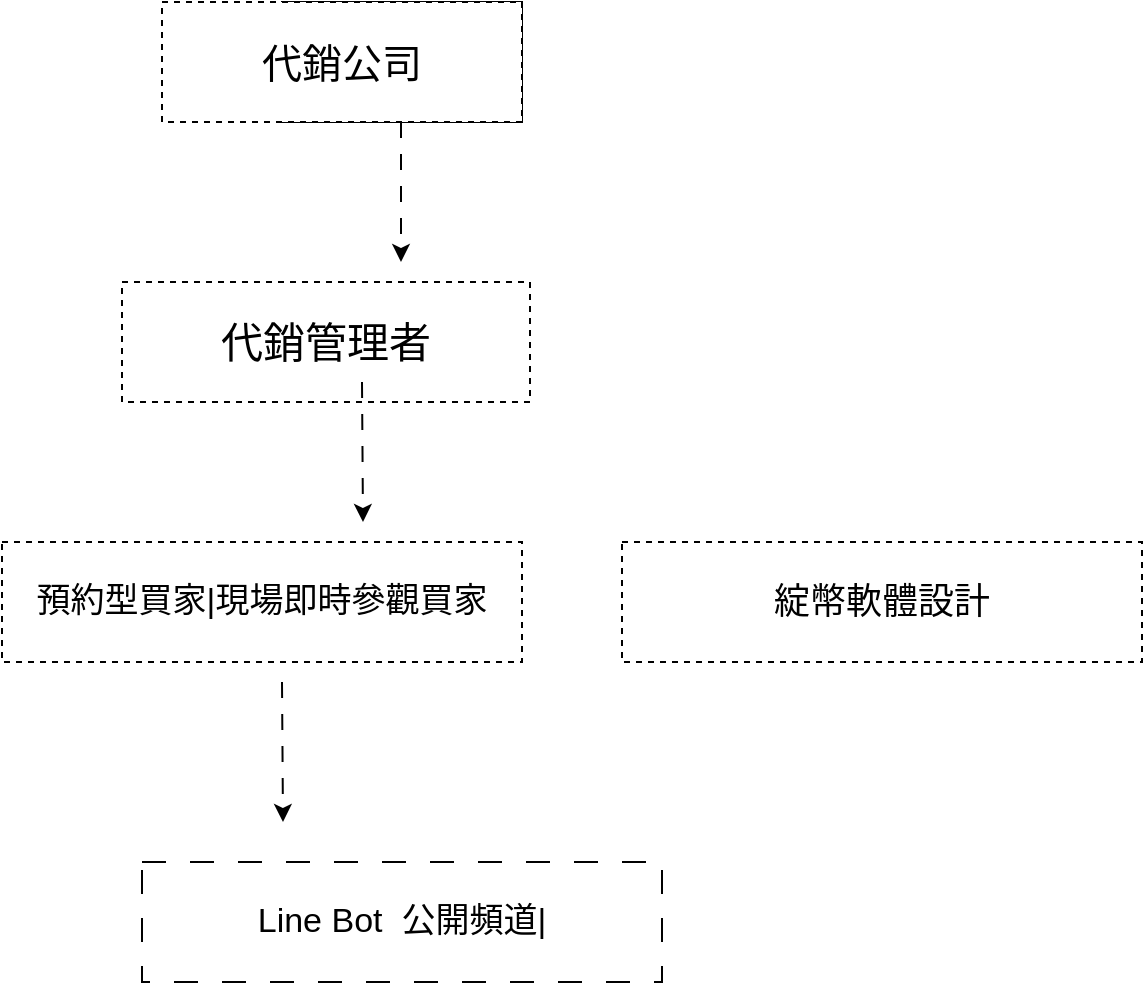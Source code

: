 <mxfile version="24.2.7" type="embed">
    <diagram id="8YR5QQaOLXZEinUU1bNh" name="第1頁">
        <mxGraphModel dx="1130" dy="573" grid="1" gridSize="10" guides="1" tooltips="1" connect="1" arrows="1" fold="1" page="1" pageScale="1" pageWidth="827" pageHeight="1169" math="0" shadow="0">
            <root>
                <mxCell id="0"/>
                <mxCell id="1" parent="0"/>
                <mxCell id="2" value="" style="rounded=0;whiteSpace=wrap;html=1;" vertex="1" parent="1">
                    <mxGeometry x="350" y="170" width="120" height="60" as="geometry"/>
                </mxCell>
                <mxCell id="3" value="&lt;font style=&quot;font-size: 20px;&quot;&gt;代銷公司&lt;/font&gt;" style="rounded=0;whiteSpace=wrap;html=1;dashed=1;" vertex="1" parent="1">
                    <mxGeometry x="290" y="170" width="180" height="60" as="geometry"/>
                </mxCell>
                <mxCell id="4" value="" style="endArrow=classic;html=1;dashed=1;dashPattern=8 8;" edge="1" parent="1">
                    <mxGeometry width="50" height="50" relative="1" as="geometry">
                        <mxPoint x="409.5" y="230" as="sourcePoint"/>
                        <mxPoint x="409.5" y="300" as="targetPoint"/>
                    </mxGeometry>
                </mxCell>
                <mxCell id="5" value="&lt;font style=&quot;font-size: 21px;&quot;&gt;代銷管理者&lt;/font&gt;" style="rounded=0;whiteSpace=wrap;html=1;dashed=1;" vertex="1" parent="1">
                    <mxGeometry x="270" y="310" width="204" height="60" as="geometry"/>
                </mxCell>
                <mxCell id="6" value="&lt;font style=&quot;font-size: 17px;&quot;&gt;預約型買家|現場即時參觀買家&lt;/font&gt;" style="rounded=0;whiteSpace=wrap;html=1;dashed=1;fillColor=default;strokeColor=#000000;" vertex="1" parent="1">
                    <mxGeometry x="210" y="440" width="260" height="60" as="geometry"/>
                </mxCell>
                <mxCell id="7" value="" style="endArrow=classic;html=1;dashed=1;dashPattern=8 8;" edge="1" parent="1">
                    <mxGeometry width="50" height="50" relative="1" as="geometry">
                        <mxPoint x="390" y="360" as="sourcePoint"/>
                        <mxPoint x="390" y="430" as="targetPoint"/>
                        <Array as="points">
                            <mxPoint x="390.5" y="430"/>
                        </Array>
                    </mxGeometry>
                </mxCell>
                <mxCell id="8" value="&lt;font style=&quot;font-size: 18px;&quot;&gt;綻幣軟體設計&lt;/font&gt;" style="rounded=0;whiteSpace=wrap;html=1;dashed=1;fillColor=default;strokeColor=#000000;" vertex="1" parent="1">
                    <mxGeometry x="520" y="440" width="260" height="60" as="geometry"/>
                </mxCell>
                <mxCell id="9" value="" style="endArrow=classic;html=1;dashed=1;dashPattern=8 8;" edge="1" parent="1">
                    <mxGeometry width="50" height="50" relative="1" as="geometry">
                        <mxPoint x="350" y="510" as="sourcePoint"/>
                        <mxPoint x="350" y="580" as="targetPoint"/>
                        <Array as="points">
                            <mxPoint x="350.5" y="580"/>
                        </Array>
                    </mxGeometry>
                </mxCell>
                <mxCell id="12" value="&lt;font style=&quot;font-size: 17px;&quot;&gt;Line Bot&amp;nbsp; 公開頻道|&lt;/font&gt;" style="rounded=0;whiteSpace=wrap;html=1;strokeColor=default;dashed=1;dashPattern=12 12;" vertex="1" parent="1">
                    <mxGeometry x="280" y="600" width="260" height="60" as="geometry"/>
                </mxCell>
            </root>
        </mxGraphModel>
    </diagram>
</mxfile>